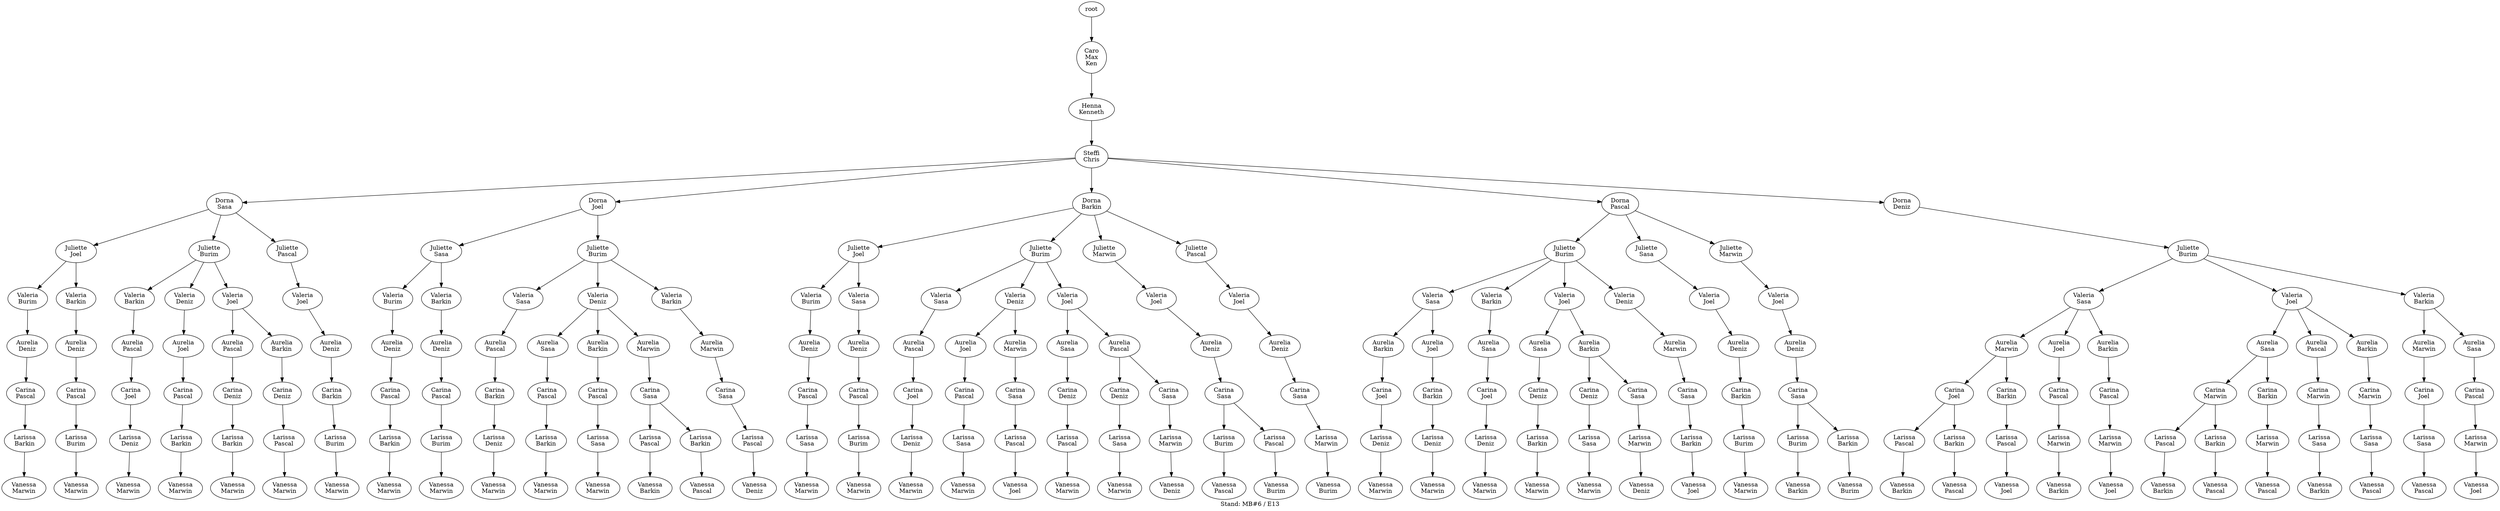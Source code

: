 digraph D { labelloc="b"; label="Stand: MB#6 / E13"; ranksep=0.8;
"root/7,5"[label="Caro\nMax\nKen"]
"root" -> "root/7,5";
"root/7,5/6"[label="Henna\nKenneth"]
"root/7,5" -> "root/7,5/6";
"root/7,5/6/2"[label="Steffi\nChris"]
"root/7,5/6" -> "root/7,5/6/2";
"root/7,5/6/2/9"[label="Dorna\nSasa"]
"root/7,5/6/2" -> "root/7,5/6/2/9";
"root/7,5/6/2/9/4"[label="Juliette\nJoel"]
"root/7,5/6/2/9" -> "root/7,5/6/2/9/4";
"root/7,5/6/2/9/4/1"[label="Valeria\nBurim"]
"root/7,5/6/2/9/4" -> "root/7,5/6/2/9/4/1";
"root/7,5/6/2/9/4/1/3"[label="Aurelia\nDeniz"]
"root/7,5/6/2/9/4/1" -> "root/7,5/6/2/9/4/1/3";
"root/7,5/6/2/9/4/1/3/8"[label="Carina\nPascal"]
"root/7,5/6/2/9/4/1/3" -> "root/7,5/6/2/9/4/1/3/8";
"root/7,5/6/2/9/4/1/3/8/0"[label="Larissa\nBarkin"]
"root/7,5/6/2/9/4/1/3/8" -> "root/7,5/6/2/9/4/1/3/8/0";
"root/7,5/6/2/9/4/1/3/8/0/10"[label="Vanessa\nMarwin"]
"root/7,5/6/2/9/4/1/3/8/0" -> "root/7,5/6/2/9/4/1/3/8/0/10";
"root/7,5/6/2/4"[label="Dorna\nJoel"]
"root/7,5/6/2" -> "root/7,5/6/2/4";
"root/7,5/6/2/4/9"[label="Juliette\nSasa"]
"root/7,5/6/2/4" -> "root/7,5/6/2/4/9";
"root/7,5/6/2/4/9/1"[label="Valeria\nBurim"]
"root/7,5/6/2/4/9" -> "root/7,5/6/2/4/9/1";
"root/7,5/6/2/4/9/1/3"[label="Aurelia\nDeniz"]
"root/7,5/6/2/4/9/1" -> "root/7,5/6/2/4/9/1/3";
"root/7,5/6/2/4/9/1/3/8"[label="Carina\nPascal"]
"root/7,5/6/2/4/9/1/3" -> "root/7,5/6/2/4/9/1/3/8";
"root/7,5/6/2/4/9/1/3/8/0"[label="Larissa\nBarkin"]
"root/7,5/6/2/4/9/1/3/8" -> "root/7,5/6/2/4/9/1/3/8/0";
"root/7,5/6/2/4/9/1/3/8/0/10"[label="Vanessa\nMarwin"]
"root/7,5/6/2/4/9/1/3/8/0" -> "root/7,5/6/2/4/9/1/3/8/0/10";
"root/7,5/6/2/0"[label="Dorna\nBarkin"]
"root/7,5/6/2" -> "root/7,5/6/2/0";
"root/7,5/6/2/0/4"[label="Juliette\nJoel"]
"root/7,5/6/2/0" -> "root/7,5/6/2/0/4";
"root/7,5/6/2/0/4/1"[label="Valeria\nBurim"]
"root/7,5/6/2/0/4" -> "root/7,5/6/2/0/4/1";
"root/7,5/6/2/0/4/1/3"[label="Aurelia\nDeniz"]
"root/7,5/6/2/0/4/1" -> "root/7,5/6/2/0/4/1/3";
"root/7,5/6/2/0/4/1/3/8"[label="Carina\nPascal"]
"root/7,5/6/2/0/4/1/3" -> "root/7,5/6/2/0/4/1/3/8";
"root/7,5/6/2/0/4/1/3/8/9"[label="Larissa\nSasa"]
"root/7,5/6/2/0/4/1/3/8" -> "root/7,5/6/2/0/4/1/3/8/9";
"root/7,5/6/2/0/4/1/3/8/9/10"[label="Vanessa\nMarwin"]
"root/7,5/6/2/0/4/1/3/8/9" -> "root/7,5/6/2/0/4/1/3/8/9/10";
"root/7,5/6/2/0/1"[label="Juliette\nBurim"]
"root/7,5/6/2/0" -> "root/7,5/6/2/0/1";
"root/7,5/6/2/0/1/9"[label="Valeria\nSasa"]
"root/7,5/6/2/0/1" -> "root/7,5/6/2/0/1/9";
"root/7,5/6/2/0/1/9/8"[label="Aurelia\nPascal"]
"root/7,5/6/2/0/1/9" -> "root/7,5/6/2/0/1/9/8";
"root/7,5/6/2/0/1/9/8/4"[label="Carina\nJoel"]
"root/7,5/6/2/0/1/9/8" -> "root/7,5/6/2/0/1/9/8/4";
"root/7,5/6/2/0/1/9/8/4/3"[label="Larissa\nDeniz"]
"root/7,5/6/2/0/1/9/8/4" -> "root/7,5/6/2/0/1/9/8/4/3";
"root/7,5/6/2/0/1/9/8/4/3/10"[label="Vanessa\nMarwin"]
"root/7,5/6/2/0/1/9/8/4/3" -> "root/7,5/6/2/0/1/9/8/4/3/10";
"root/7,5/6/2/8"[label="Dorna\nPascal"]
"root/7,5/6/2" -> "root/7,5/6/2/8";
"root/7,5/6/2/8/1"[label="Juliette\nBurim"]
"root/7,5/6/2/8" -> "root/7,5/6/2/8/1";
"root/7,5/6/2/8/1/9"[label="Valeria\nSasa"]
"root/7,5/6/2/8/1" -> "root/7,5/6/2/8/1/9";
"root/7,5/6/2/8/1/9/0"[label="Aurelia\nBarkin"]
"root/7,5/6/2/8/1/9" -> "root/7,5/6/2/8/1/9/0";
"root/7,5/6/2/8/1/9/0/4"[label="Carina\nJoel"]
"root/7,5/6/2/8/1/9/0" -> "root/7,5/6/2/8/1/9/0/4";
"root/7,5/6/2/8/1/9/0/4/3"[label="Larissa\nDeniz"]
"root/7,5/6/2/8/1/9/0/4" -> "root/7,5/6/2/8/1/9/0/4/3";
"root/7,5/6/2/8/1/9/0/4/3/10"[label="Vanessa\nMarwin"]
"root/7,5/6/2/8/1/9/0/4/3" -> "root/7,5/6/2/8/1/9/0/4/3/10";
"root/7,5/6/2/8/1/9/4"[label="Aurelia\nJoel"]
"root/7,5/6/2/8/1/9" -> "root/7,5/6/2/8/1/9/4";
"root/7,5/6/2/8/1/9/4/0"[label="Carina\nBarkin"]
"root/7,5/6/2/8/1/9/4" -> "root/7,5/6/2/8/1/9/4/0";
"root/7,5/6/2/8/1/9/4/0/3"[label="Larissa\nDeniz"]
"root/7,5/6/2/8/1/9/4/0" -> "root/7,5/6/2/8/1/9/4/0/3";
"root/7,5/6/2/8/1/9/4/0/3/10"[label="Vanessa\nMarwin"]
"root/7,5/6/2/8/1/9/4/0/3" -> "root/7,5/6/2/8/1/9/4/0/3/10";
"root/7,5/6/2/4/1"[label="Juliette\nBurim"]
"root/7,5/6/2/4" -> "root/7,5/6/2/4/1";
"root/7,5/6/2/4/1/9"[label="Valeria\nSasa"]
"root/7,5/6/2/4/1" -> "root/7,5/6/2/4/1/9";
"root/7,5/6/2/4/1/9/8"[label="Aurelia\nPascal"]
"root/7,5/6/2/4/1/9" -> "root/7,5/6/2/4/1/9/8";
"root/7,5/6/2/4/1/9/8/0"[label="Carina\nBarkin"]
"root/7,5/6/2/4/1/9/8" -> "root/7,5/6/2/4/1/9/8/0";
"root/7,5/6/2/4/1/9/8/0/3"[label="Larissa\nDeniz"]
"root/7,5/6/2/4/1/9/8/0" -> "root/7,5/6/2/4/1/9/8/0/3";
"root/7,5/6/2/4/1/9/8/0/3/10"[label="Vanessa\nMarwin"]
"root/7,5/6/2/4/1/9/8/0/3" -> "root/7,5/6/2/4/1/9/8/0/3/10";
"root/7,5/6/2/0/4/9"[label="Valeria\nSasa"]
"root/7,5/6/2/0/4" -> "root/7,5/6/2/0/4/9";
"root/7,5/6/2/0/4/9/3"[label="Aurelia\nDeniz"]
"root/7,5/6/2/0/4/9" -> "root/7,5/6/2/0/4/9/3";
"root/7,5/6/2/0/4/9/3/8"[label="Carina\nPascal"]
"root/7,5/6/2/0/4/9/3" -> "root/7,5/6/2/0/4/9/3/8";
"root/7,5/6/2/0/4/9/3/8/1"[label="Larissa\nBurim"]
"root/7,5/6/2/0/4/9/3/8" -> "root/7,5/6/2/0/4/9/3/8/1";
"root/7,5/6/2/0/4/9/3/8/1/10"[label="Vanessa\nMarwin"]
"root/7,5/6/2/0/4/9/3/8/1" -> "root/7,5/6/2/0/4/9/3/8/1/10";
"root/7,5/6/2/4/9/0"[label="Valeria\nBarkin"]
"root/7,5/6/2/4/9" -> "root/7,5/6/2/4/9/0";
"root/7,5/6/2/4/9/0/3"[label="Aurelia\nDeniz"]
"root/7,5/6/2/4/9/0" -> "root/7,5/6/2/4/9/0/3";
"root/7,5/6/2/4/9/0/3/8"[label="Carina\nPascal"]
"root/7,5/6/2/4/9/0/3" -> "root/7,5/6/2/4/9/0/3/8";
"root/7,5/6/2/4/9/0/3/8/1"[label="Larissa\nBurim"]
"root/7,5/6/2/4/9/0/3/8" -> "root/7,5/6/2/4/9/0/3/8/1";
"root/7,5/6/2/4/9/0/3/8/1/10"[label="Vanessa\nMarwin"]
"root/7,5/6/2/4/9/0/3/8/1" -> "root/7,5/6/2/4/9/0/3/8/1/10";
"root/7,5/6/2/9/4/0"[label="Valeria\nBarkin"]
"root/7,5/6/2/9/4" -> "root/7,5/6/2/9/4/0";
"root/7,5/6/2/9/4/0/3"[label="Aurelia\nDeniz"]
"root/7,5/6/2/9/4/0" -> "root/7,5/6/2/9/4/0/3";
"root/7,5/6/2/9/4/0/3/8"[label="Carina\nPascal"]
"root/7,5/6/2/9/4/0/3" -> "root/7,5/6/2/9/4/0/3/8";
"root/7,5/6/2/9/4/0/3/8/1"[label="Larissa\nBurim"]
"root/7,5/6/2/9/4/0/3/8" -> "root/7,5/6/2/9/4/0/3/8/1";
"root/7,5/6/2/9/4/0/3/8/1/10"[label="Vanessa\nMarwin"]
"root/7,5/6/2/9/4/0/3/8/1" -> "root/7,5/6/2/9/4/0/3/8/1/10";
"root/7,5/6/2/9/1"[label="Juliette\nBurim"]
"root/7,5/6/2/9" -> "root/7,5/6/2/9/1";
"root/7,5/6/2/9/1/0"[label="Valeria\nBarkin"]
"root/7,5/6/2/9/1" -> "root/7,5/6/2/9/1/0";
"root/7,5/6/2/9/1/0/8"[label="Aurelia\nPascal"]
"root/7,5/6/2/9/1/0" -> "root/7,5/6/2/9/1/0/8";
"root/7,5/6/2/9/1/0/8/4"[label="Carina\nJoel"]
"root/7,5/6/2/9/1/0/8" -> "root/7,5/6/2/9/1/0/8/4";
"root/7,5/6/2/9/1/0/8/4/3"[label="Larissa\nDeniz"]
"root/7,5/6/2/9/1/0/8/4" -> "root/7,5/6/2/9/1/0/8/4/3";
"root/7,5/6/2/9/1/0/8/4/3/10"[label="Vanessa\nMarwin"]
"root/7,5/6/2/9/1/0/8/4/3" -> "root/7,5/6/2/9/1/0/8/4/3/10";
"root/7,5/6/2/8/1/0"[label="Valeria\nBarkin"]
"root/7,5/6/2/8/1" -> "root/7,5/6/2/8/1/0";
"root/7,5/6/2/8/1/0/9"[label="Aurelia\nSasa"]
"root/7,5/6/2/8/1/0" -> "root/7,5/6/2/8/1/0/9";
"root/7,5/6/2/8/1/0/9/4"[label="Carina\nJoel"]
"root/7,5/6/2/8/1/0/9" -> "root/7,5/6/2/8/1/0/9/4";
"root/7,5/6/2/8/1/0/9/4/3"[label="Larissa\nDeniz"]
"root/7,5/6/2/8/1/0/9/4" -> "root/7,5/6/2/8/1/0/9/4/3";
"root/7,5/6/2/8/1/0/9/4/3/10"[label="Vanessa\nMarwin"]
"root/7,5/6/2/8/1/0/9/4/3" -> "root/7,5/6/2/8/1/0/9/4/3/10";
"root/7,5/6/2/9/1/3"[label="Valeria\nDeniz"]
"root/7,5/6/2/9/1" -> "root/7,5/6/2/9/1/3";
"root/7,5/6/2/9/1/3/4"[label="Aurelia\nJoel"]
"root/7,5/6/2/9/1/3" -> "root/7,5/6/2/9/1/3/4";
"root/7,5/6/2/9/1/3/4/8"[label="Carina\nPascal"]
"root/7,5/6/2/9/1/3/4" -> "root/7,5/6/2/9/1/3/4/8";
"root/7,5/6/2/9/1/3/4/8/0"[label="Larissa\nBarkin"]
"root/7,5/6/2/9/1/3/4/8" -> "root/7,5/6/2/9/1/3/4/8/0";
"root/7,5/6/2/9/1/3/4/8/0/10"[label="Vanessa\nMarwin"]
"root/7,5/6/2/9/1/3/4/8/0" -> "root/7,5/6/2/9/1/3/4/8/0/10";
"root/7,5/6/2/4/1/3"[label="Valeria\nDeniz"]
"root/7,5/6/2/4/1" -> "root/7,5/6/2/4/1/3";
"root/7,5/6/2/4/1/3/9"[label="Aurelia\nSasa"]
"root/7,5/6/2/4/1/3" -> "root/7,5/6/2/4/1/3/9";
"root/7,5/6/2/4/1/3/9/8"[label="Carina\nPascal"]
"root/7,5/6/2/4/1/3/9" -> "root/7,5/6/2/4/1/3/9/8";
"root/7,5/6/2/4/1/3/9/8/0"[label="Larissa\nBarkin"]
"root/7,5/6/2/4/1/3/9/8" -> "root/7,5/6/2/4/1/3/9/8/0";
"root/7,5/6/2/4/1/3/9/8/0/10"[label="Vanessa\nMarwin"]
"root/7,5/6/2/4/1/3/9/8/0" -> "root/7,5/6/2/4/1/3/9/8/0/10";
"root/7,5/6/2/4/1/3/0"[label="Aurelia\nBarkin"]
"root/7,5/6/2/4/1/3" -> "root/7,5/6/2/4/1/3/0";
"root/7,5/6/2/4/1/3/0/8"[label="Carina\nPascal"]
"root/7,5/6/2/4/1/3/0" -> "root/7,5/6/2/4/1/3/0/8";
"root/7,5/6/2/4/1/3/0/8/9"[label="Larissa\nSasa"]
"root/7,5/6/2/4/1/3/0/8" -> "root/7,5/6/2/4/1/3/0/8/9";
"root/7,5/6/2/4/1/3/0/8/9/10"[label="Vanessa\nMarwin"]
"root/7,5/6/2/4/1/3/0/8/9" -> "root/7,5/6/2/4/1/3/0/8/9/10";
"root/7,5/6/2/0/1/3"[label="Valeria\nDeniz"]
"root/7,5/6/2/0/1" -> "root/7,5/6/2/0/1/3";
"root/7,5/6/2/0/1/3/4"[label="Aurelia\nJoel"]
"root/7,5/6/2/0/1/3" -> "root/7,5/6/2/0/1/3/4";
"root/7,5/6/2/0/1/3/4/8"[label="Carina\nPascal"]
"root/7,5/6/2/0/1/3/4" -> "root/7,5/6/2/0/1/3/4/8";
"root/7,5/6/2/0/1/3/4/8/9"[label="Larissa\nSasa"]
"root/7,5/6/2/0/1/3/4/8" -> "root/7,5/6/2/0/1/3/4/8/9";
"root/7,5/6/2/0/1/3/4/8/9/10"[label="Vanessa\nMarwin"]
"root/7,5/6/2/0/1/3/4/8/9" -> "root/7,5/6/2/0/1/3/4/8/9/10";
"root/7,5/6/2/8/1/4"[label="Valeria\nJoel"]
"root/7,5/6/2/8/1" -> "root/7,5/6/2/8/1/4";
"root/7,5/6/2/8/1/4/9"[label="Aurelia\nSasa"]
"root/7,5/6/2/8/1/4" -> "root/7,5/6/2/8/1/4/9";
"root/7,5/6/2/8/1/4/9/3"[label="Carina\nDeniz"]
"root/7,5/6/2/8/1/4/9" -> "root/7,5/6/2/8/1/4/9/3";
"root/7,5/6/2/8/1/4/9/3/0"[label="Larissa\nBarkin"]
"root/7,5/6/2/8/1/4/9/3" -> "root/7,5/6/2/8/1/4/9/3/0";
"root/7,5/6/2/8/1/4/9/3/0/10"[label="Vanessa\nMarwin"]
"root/7,5/6/2/8/1/4/9/3/0" -> "root/7,5/6/2/8/1/4/9/3/0/10";
"root/7,5/6/2/9/1/4"[label="Valeria\nJoel"]
"root/7,5/6/2/9/1" -> "root/7,5/6/2/9/1/4";
"root/7,5/6/2/9/1/4/8"[label="Aurelia\nPascal"]
"root/7,5/6/2/9/1/4" -> "root/7,5/6/2/9/1/4/8";
"root/7,5/6/2/9/1/4/8/3"[label="Carina\nDeniz"]
"root/7,5/6/2/9/1/4/8" -> "root/7,5/6/2/9/1/4/8/3";
"root/7,5/6/2/9/1/4/8/3/0"[label="Larissa\nBarkin"]
"root/7,5/6/2/9/1/4/8/3" -> "root/7,5/6/2/9/1/4/8/3/0";
"root/7,5/6/2/9/1/4/8/3/0/10"[label="Vanessa\nMarwin"]
"root/7,5/6/2/9/1/4/8/3/0" -> "root/7,5/6/2/9/1/4/8/3/0/10";
"root/7,5/6/2/8/9"[label="Juliette\nSasa"]
"root/7,5/6/2/8" -> "root/7,5/6/2/8/9";
"root/7,5/6/2/8/9/4"[label="Valeria\nJoel"]
"root/7,5/6/2/8/9" -> "root/7,5/6/2/8/9/4";
"root/7,5/6/2/8/9/4/3"[label="Aurelia\nDeniz"]
"root/7,5/6/2/8/9/4" -> "root/7,5/6/2/8/9/4/3";
"root/7,5/6/2/8/9/4/3/0"[label="Carina\nBarkin"]
"root/7,5/6/2/8/9/4/3" -> "root/7,5/6/2/8/9/4/3/0";
"root/7,5/6/2/8/9/4/3/0/1"[label="Larissa\nBurim"]
"root/7,5/6/2/8/9/4/3/0" -> "root/7,5/6/2/8/9/4/3/0/1";
"root/7,5/6/2/8/9/4/3/0/1/10"[label="Vanessa\nMarwin"]
"root/7,5/6/2/8/9/4/3/0/1" -> "root/7,5/6/2/8/9/4/3/0/1/10";
"root/7,5/6/2/9/8"[label="Juliette\nPascal"]
"root/7,5/6/2/9" -> "root/7,5/6/2/9/8";
"root/7,5/6/2/9/8/4"[label="Valeria\nJoel"]
"root/7,5/6/2/9/8" -> "root/7,5/6/2/9/8/4";
"root/7,5/6/2/9/8/4/3"[label="Aurelia\nDeniz"]
"root/7,5/6/2/9/8/4" -> "root/7,5/6/2/9/8/4/3";
"root/7,5/6/2/9/8/4/3/0"[label="Carina\nBarkin"]
"root/7,5/6/2/9/8/4/3" -> "root/7,5/6/2/9/8/4/3/0";
"root/7,5/6/2/9/8/4/3/0/1"[label="Larissa\nBurim"]
"root/7,5/6/2/9/8/4/3/0" -> "root/7,5/6/2/9/8/4/3/0/1";
"root/7,5/6/2/9/8/4/3/0/1/10"[label="Vanessa\nMarwin"]
"root/7,5/6/2/9/8/4/3/0/1" -> "root/7,5/6/2/9/8/4/3/0/1/10";
"root/7,5/6/2/9/1/4/0"[label="Aurelia\nBarkin"]
"root/7,5/6/2/9/1/4" -> "root/7,5/6/2/9/1/4/0";
"root/7,5/6/2/9/1/4/0/3"[label="Carina\nDeniz"]
"root/7,5/6/2/9/1/4/0" -> "root/7,5/6/2/9/1/4/0/3";
"root/7,5/6/2/9/1/4/0/3/8"[label="Larissa\nPascal"]
"root/7,5/6/2/9/1/4/0/3" -> "root/7,5/6/2/9/1/4/0/3/8";
"root/7,5/6/2/9/1/4/0/3/8/10"[label="Vanessa\nMarwin"]
"root/7,5/6/2/9/1/4/0/3/8" -> "root/7,5/6/2/9/1/4/0/3/8/10";
"root/7,5/6/2/0/1/4"[label="Valeria\nJoel"]
"root/7,5/6/2/0/1" -> "root/7,5/6/2/0/1/4";
"root/7,5/6/2/0/1/4/9"[label="Aurelia\nSasa"]
"root/7,5/6/2/0/1/4" -> "root/7,5/6/2/0/1/4/9";
"root/7,5/6/2/0/1/4/9/3"[label="Carina\nDeniz"]
"root/7,5/6/2/0/1/4/9" -> "root/7,5/6/2/0/1/4/9/3";
"root/7,5/6/2/0/1/4/9/3/8"[label="Larissa\nPascal"]
"root/7,5/6/2/0/1/4/9/3" -> "root/7,5/6/2/0/1/4/9/3/8";
"root/7,5/6/2/0/1/4/9/3/8/10"[label="Vanessa\nMarwin"]
"root/7,5/6/2/0/1/4/9/3/8" -> "root/7,5/6/2/0/1/4/9/3/8/10";
"root/7,5/6/2/0/1/4/8"[label="Aurelia\nPascal"]
"root/7,5/6/2/0/1/4" -> "root/7,5/6/2/0/1/4/8";
"root/7,5/6/2/0/1/4/8/3"[label="Carina\nDeniz"]
"root/7,5/6/2/0/1/4/8" -> "root/7,5/6/2/0/1/4/8/3";
"root/7,5/6/2/0/1/4/8/3/9"[label="Larissa\nSasa"]
"root/7,5/6/2/0/1/4/8/3" -> "root/7,5/6/2/0/1/4/8/3/9";
"root/7,5/6/2/0/1/4/8/3/9/10"[label="Vanessa\nMarwin"]
"root/7,5/6/2/0/1/4/8/3/9" -> "root/7,5/6/2/0/1/4/8/3/9/10";
"root/7,5/6/2/8/1/4/0"[label="Aurelia\nBarkin"]
"root/7,5/6/2/8/1/4" -> "root/7,5/6/2/8/1/4/0";
"root/7,5/6/2/8/1/4/0/3"[label="Carina\nDeniz"]
"root/7,5/6/2/8/1/4/0" -> "root/7,5/6/2/8/1/4/0/3";
"root/7,5/6/2/8/1/4/0/3/9"[label="Larissa\nSasa"]
"root/7,5/6/2/8/1/4/0/3" -> "root/7,5/6/2/8/1/4/0/3/9";
"root/7,5/6/2/8/1/4/0/3/9/10"[label="Vanessa\nMarwin"]
"root/7,5/6/2/8/1/4/0/3/9" -> "root/7,5/6/2/8/1/4/0/3/9/10";
"root/7,5/6/2/3"[label="Dorna\nDeniz"]
"root/7,5/6/2" -> "root/7,5/6/2/3";
"root/7,5/6/2/3/1"[label="Juliette\nBurim"]
"root/7,5/6/2/3" -> "root/7,5/6/2/3/1";
"root/7,5/6/2/3/1/9"[label="Valeria\nSasa"]
"root/7,5/6/2/3/1" -> "root/7,5/6/2/3/1/9";
"root/7,5/6/2/3/1/9/10"[label="Aurelia\nMarwin"]
"root/7,5/6/2/3/1/9" -> "root/7,5/6/2/3/1/9/10";
"root/7,5/6/2/3/1/9/10/4"[label="Carina\nJoel"]
"root/7,5/6/2/3/1/9/10" -> "root/7,5/6/2/3/1/9/10/4";
"root/7,5/6/2/3/1/9/10/4/8"[label="Larissa\nPascal"]
"root/7,5/6/2/3/1/9/10/4" -> "root/7,5/6/2/3/1/9/10/4/8";
"root/7,5/6/2/3/1/9/10/4/8/0"[label="Vanessa\nBarkin"]
"root/7,5/6/2/3/1/9/10/4/8" -> "root/7,5/6/2/3/1/9/10/4/8/0";
"root/7,5/6/2/3/1/9/4"[label="Aurelia\nJoel"]
"root/7,5/6/2/3/1/9" -> "root/7,5/6/2/3/1/9/4";
"root/7,5/6/2/3/1/9/4/8"[label="Carina\nPascal"]
"root/7,5/6/2/3/1/9/4" -> "root/7,5/6/2/3/1/9/4/8";
"root/7,5/6/2/3/1/9/4/8/10"[label="Larissa\nMarwin"]
"root/7,5/6/2/3/1/9/4/8" -> "root/7,5/6/2/3/1/9/4/8/10";
"root/7,5/6/2/3/1/9/4/8/10/0"[label="Vanessa\nBarkin"]
"root/7,5/6/2/3/1/9/4/8/10" -> "root/7,5/6/2/3/1/9/4/8/10/0";
"root/7,5/6/2/4/1/3/10"[label="Aurelia\nMarwin"]
"root/7,5/6/2/4/1/3" -> "root/7,5/6/2/4/1/3/10";
"root/7,5/6/2/4/1/3/10/9"[label="Carina\nSasa"]
"root/7,5/6/2/4/1/3/10" -> "root/7,5/6/2/4/1/3/10/9";
"root/7,5/6/2/4/1/3/10/9/8"[label="Larissa\nPascal"]
"root/7,5/6/2/4/1/3/10/9" -> "root/7,5/6/2/4/1/3/10/9/8";
"root/7,5/6/2/4/1/3/10/9/8/0"[label="Vanessa\nBarkin"]
"root/7,5/6/2/4/1/3/10/9/8" -> "root/7,5/6/2/4/1/3/10/9/8/0";
"root/7,5/6/2/8/10"[label="Juliette\nMarwin"]
"root/7,5/6/2/8" -> "root/7,5/6/2/8/10";
"root/7,5/6/2/8/10/4"[label="Valeria\nJoel"]
"root/7,5/6/2/8/10" -> "root/7,5/6/2/8/10/4";
"root/7,5/6/2/8/10/4/3"[label="Aurelia\nDeniz"]
"root/7,5/6/2/8/10/4" -> "root/7,5/6/2/8/10/4/3";
"root/7,5/6/2/8/10/4/3/9"[label="Carina\nSasa"]
"root/7,5/6/2/8/10/4/3" -> "root/7,5/6/2/8/10/4/3/9";
"root/7,5/6/2/8/10/4/3/9/1"[label="Larissa\nBurim"]
"root/7,5/6/2/8/10/4/3/9" -> "root/7,5/6/2/8/10/4/3/9/1";
"root/7,5/6/2/8/10/4/3/9/1/0"[label="Vanessa\nBarkin"]
"root/7,5/6/2/8/10/4/3/9/1" -> "root/7,5/6/2/8/10/4/3/9/1/0";
"root/7,5/6/2/3/1/4"[label="Valeria\nJoel"]
"root/7,5/6/2/3/1" -> "root/7,5/6/2/3/1/4";
"root/7,5/6/2/3/1/4/9"[label="Aurelia\nSasa"]
"root/7,5/6/2/3/1/4" -> "root/7,5/6/2/3/1/4/9";
"root/7,5/6/2/3/1/4/9/10"[label="Carina\nMarwin"]
"root/7,5/6/2/3/1/4/9" -> "root/7,5/6/2/3/1/4/9/10";
"root/7,5/6/2/3/1/4/9/10/8"[label="Larissa\nPascal"]
"root/7,5/6/2/3/1/4/9/10" -> "root/7,5/6/2/3/1/4/9/10/8";
"root/7,5/6/2/3/1/4/9/10/8/0"[label="Vanessa\nBarkin"]
"root/7,5/6/2/3/1/4/9/10/8" -> "root/7,5/6/2/3/1/4/9/10/8/0";
"root/7,5/6/2/3/1/4/8"[label="Aurelia\nPascal"]
"root/7,5/6/2/3/1/4" -> "root/7,5/6/2/3/1/4/8";
"root/7,5/6/2/3/1/4/8/10"[label="Carina\nMarwin"]
"root/7,5/6/2/3/1/4/8" -> "root/7,5/6/2/3/1/4/8/10";
"root/7,5/6/2/3/1/4/8/10/9"[label="Larissa\nSasa"]
"root/7,5/6/2/3/1/4/8/10" -> "root/7,5/6/2/3/1/4/8/10/9";
"root/7,5/6/2/3/1/4/8/10/9/0"[label="Vanessa\nBarkin"]
"root/7,5/6/2/3/1/4/8/10/9" -> "root/7,5/6/2/3/1/4/8/10/9/0";
"root/7,5/6/2/3/1/9/10/4/0"[label="Larissa\nBarkin"]
"root/7,5/6/2/3/1/9/10/4" -> "root/7,5/6/2/3/1/9/10/4/0";
"root/7,5/6/2/3/1/9/10/4/0/8"[label="Vanessa\nPascal"]
"root/7,5/6/2/3/1/9/10/4/0" -> "root/7,5/6/2/3/1/9/10/4/0/8";
"root/7,5/6/2/3/1/0"[label="Valeria\nBarkin"]
"root/7,5/6/2/3/1" -> "root/7,5/6/2/3/1/0";
"root/7,5/6/2/3/1/0/10"[label="Aurelia\nMarwin"]
"root/7,5/6/2/3/1/0" -> "root/7,5/6/2/3/1/0/10";
"root/7,5/6/2/3/1/0/10/4"[label="Carina\nJoel"]
"root/7,5/6/2/3/1/0/10" -> "root/7,5/6/2/3/1/0/10/4";
"root/7,5/6/2/3/1/0/10/4/9"[label="Larissa\nSasa"]
"root/7,5/6/2/3/1/0/10/4" -> "root/7,5/6/2/3/1/0/10/4/9";
"root/7,5/6/2/3/1/0/10/4/9/8"[label="Vanessa\nPascal"]
"root/7,5/6/2/3/1/0/10/4/9" -> "root/7,5/6/2/3/1/0/10/4/9/8";
"root/7,5/6/2/4/1/3/10/9/0"[label="Larissa\nBarkin"]
"root/7,5/6/2/4/1/3/10/9" -> "root/7,5/6/2/4/1/3/10/9/0";
"root/7,5/6/2/4/1/3/10/9/0/8"[label="Vanessa\nPascal"]
"root/7,5/6/2/4/1/3/10/9/0" -> "root/7,5/6/2/4/1/3/10/9/0/8";
"root/7,5/6/2/3/1/4/9/0"[label="Carina\nBarkin"]
"root/7,5/6/2/3/1/4/9" -> "root/7,5/6/2/3/1/4/9/0";
"root/7,5/6/2/3/1/4/9/0/10"[label="Larissa\nMarwin"]
"root/7,5/6/2/3/1/4/9/0" -> "root/7,5/6/2/3/1/4/9/0/10";
"root/7,5/6/2/3/1/4/9/0/10/8"[label="Vanessa\nPascal"]
"root/7,5/6/2/3/1/4/9/0/10" -> "root/7,5/6/2/3/1/4/9/0/10/8";
"root/7,5/6/2/0/10"[label="Juliette\nMarwin"]
"root/7,5/6/2/0" -> "root/7,5/6/2/0/10";
"root/7,5/6/2/0/10/4"[label="Valeria\nJoel"]
"root/7,5/6/2/0/10" -> "root/7,5/6/2/0/10/4";
"root/7,5/6/2/0/10/4/3"[label="Aurelia\nDeniz"]
"root/7,5/6/2/0/10/4" -> "root/7,5/6/2/0/10/4/3";
"root/7,5/6/2/0/10/4/3/9"[label="Carina\nSasa"]
"root/7,5/6/2/0/10/4/3" -> "root/7,5/6/2/0/10/4/3/9";
"root/7,5/6/2/0/10/4/3/9/1"[label="Larissa\nBurim"]
"root/7,5/6/2/0/10/4/3/9" -> "root/7,5/6/2/0/10/4/3/9/1";
"root/7,5/6/2/0/10/4/3/9/1/8"[label="Vanessa\nPascal"]
"root/7,5/6/2/0/10/4/3/9/1" -> "root/7,5/6/2/0/10/4/3/9/1/8";
"root/7,5/6/2/3/1/4/0"[label="Aurelia\nBarkin"]
"root/7,5/6/2/3/1/4" -> "root/7,5/6/2/3/1/4/0";
"root/7,5/6/2/3/1/4/0/10"[label="Carina\nMarwin"]
"root/7,5/6/2/3/1/4/0" -> "root/7,5/6/2/3/1/4/0/10";
"root/7,5/6/2/3/1/4/0/10/9"[label="Larissa\nSasa"]
"root/7,5/6/2/3/1/4/0/10" -> "root/7,5/6/2/3/1/4/0/10/9";
"root/7,5/6/2/3/1/4/0/10/9/8"[label="Vanessa\nPascal"]
"root/7,5/6/2/3/1/4/0/10/9" -> "root/7,5/6/2/3/1/4/0/10/9/8";
"root/7,5/6/2/3/1/4/9/10/0"[label="Larissa\nBarkin"]
"root/7,5/6/2/3/1/4/9/10" -> "root/7,5/6/2/3/1/4/9/10/0";
"root/7,5/6/2/3/1/4/9/10/0/8"[label="Vanessa\nPascal"]
"root/7,5/6/2/3/1/4/9/10/0" -> "root/7,5/6/2/3/1/4/9/10/0/8";
"root/7,5/6/2/0/8"[label="Juliette\nPascal"]
"root/7,5/6/2/0" -> "root/7,5/6/2/0/8";
"root/7,5/6/2/0/8/4"[label="Valeria\nJoel"]
"root/7,5/6/2/0/8" -> "root/7,5/6/2/0/8/4";
"root/7,5/6/2/0/8/4/3"[label="Aurelia\nDeniz"]
"root/7,5/6/2/0/8/4" -> "root/7,5/6/2/0/8/4/3";
"root/7,5/6/2/0/8/4/3/9"[label="Carina\nSasa"]
"root/7,5/6/2/0/8/4/3" -> "root/7,5/6/2/0/8/4/3/9";
"root/7,5/6/2/0/8/4/3/9/10"[label="Larissa\nMarwin"]
"root/7,5/6/2/0/8/4/3/9" -> "root/7,5/6/2/0/8/4/3/9/10";
"root/7,5/6/2/0/8/4/3/9/10/1"[label="Vanessa\nBurim"]
"root/7,5/6/2/0/8/4/3/9/10" -> "root/7,5/6/2/0/8/4/3/9/10/1";
"root/7,5/6/2/0/10/4/3/9/8"[label="Larissa\nPascal"]
"root/7,5/6/2/0/10/4/3/9" -> "root/7,5/6/2/0/10/4/3/9/8";
"root/7,5/6/2/0/10/4/3/9/8/1"[label="Vanessa\nBurim"]
"root/7,5/6/2/0/10/4/3/9/8" -> "root/7,5/6/2/0/10/4/3/9/8/1";
"root/7,5/6/2/8/10/4/3/9/0"[label="Larissa\nBarkin"]
"root/7,5/6/2/8/10/4/3/9" -> "root/7,5/6/2/8/10/4/3/9/0";
"root/7,5/6/2/8/10/4/3/9/0/1"[label="Vanessa\nBurim"]
"root/7,5/6/2/8/10/4/3/9/0" -> "root/7,5/6/2/8/10/4/3/9/0/1";
"root/7,5/6/2/4/1/0"[label="Valeria\nBarkin"]
"root/7,5/6/2/4/1" -> "root/7,5/6/2/4/1/0";
"root/7,5/6/2/4/1/0/10"[label="Aurelia\nMarwin"]
"root/7,5/6/2/4/1/0" -> "root/7,5/6/2/4/1/0/10";
"root/7,5/6/2/4/1/0/10/9"[label="Carina\nSasa"]
"root/7,5/6/2/4/1/0/10" -> "root/7,5/6/2/4/1/0/10/9";
"root/7,5/6/2/4/1/0/10/9/8"[label="Larissa\nPascal"]
"root/7,5/6/2/4/1/0/10/9" -> "root/7,5/6/2/4/1/0/10/9/8";
"root/7,5/6/2/4/1/0/10/9/8/3"[label="Vanessa\nDeniz"]
"root/7,5/6/2/4/1/0/10/9/8" -> "root/7,5/6/2/4/1/0/10/9/8/3";
"root/7,5/6/2/8/1/4/0/9"[label="Carina\nSasa"]
"root/7,5/6/2/8/1/4/0" -> "root/7,5/6/2/8/1/4/0/9";
"root/7,5/6/2/8/1/4/0/9/10"[label="Larissa\nMarwin"]
"root/7,5/6/2/8/1/4/0/9" -> "root/7,5/6/2/8/1/4/0/9/10";
"root/7,5/6/2/8/1/4/0/9/10/3"[label="Vanessa\nDeniz"]
"root/7,5/6/2/8/1/4/0/9/10" -> "root/7,5/6/2/8/1/4/0/9/10/3";
"root/7,5/6/2/0/1/4/8/9"[label="Carina\nSasa"]
"root/7,5/6/2/0/1/4/8" -> "root/7,5/6/2/0/1/4/8/9";
"root/7,5/6/2/0/1/4/8/9/10"[label="Larissa\nMarwin"]
"root/7,5/6/2/0/1/4/8/9" -> "root/7,5/6/2/0/1/4/8/9/10";
"root/7,5/6/2/0/1/4/8/9/10/3"[label="Vanessa\nDeniz"]
"root/7,5/6/2/0/1/4/8/9/10" -> "root/7,5/6/2/0/1/4/8/9/10/3";
"root/7,5/6/2/3/1/9/0"[label="Aurelia\nBarkin"]
"root/7,5/6/2/3/1/9" -> "root/7,5/6/2/3/1/9/0";
"root/7,5/6/2/3/1/9/0/8"[label="Carina\nPascal"]
"root/7,5/6/2/3/1/9/0" -> "root/7,5/6/2/3/1/9/0/8";
"root/7,5/6/2/3/1/9/0/8/10"[label="Larissa\nMarwin"]
"root/7,5/6/2/3/1/9/0/8" -> "root/7,5/6/2/3/1/9/0/8/10";
"root/7,5/6/2/3/1/9/0/8/10/4"[label="Vanessa\nJoel"]
"root/7,5/6/2/3/1/9/0/8/10" -> "root/7,5/6/2/3/1/9/0/8/10/4";
"root/7,5/6/2/3/1/9/10/0"[label="Carina\nBarkin"]
"root/7,5/6/2/3/1/9/10" -> "root/7,5/6/2/3/1/9/10/0";
"root/7,5/6/2/3/1/9/10/0/8"[label="Larissa\nPascal"]
"root/7,5/6/2/3/1/9/10/0" -> "root/7,5/6/2/3/1/9/10/0/8";
"root/7,5/6/2/3/1/9/10/0/8/4"[label="Vanessa\nJoel"]
"root/7,5/6/2/3/1/9/10/0/8" -> "root/7,5/6/2/3/1/9/10/0/8/4";
"root/7,5/6/2/3/1/0/9"[label="Aurelia\nSasa"]
"root/7,5/6/2/3/1/0" -> "root/7,5/6/2/3/1/0/9";
"root/7,5/6/2/3/1/0/9/8"[label="Carina\nPascal"]
"root/7,5/6/2/3/1/0/9" -> "root/7,5/6/2/3/1/0/9/8";
"root/7,5/6/2/3/1/0/9/8/10"[label="Larissa\nMarwin"]
"root/7,5/6/2/3/1/0/9/8" -> "root/7,5/6/2/3/1/0/9/8/10";
"root/7,5/6/2/3/1/0/9/8/10/4"[label="Vanessa\nJoel"]
"root/7,5/6/2/3/1/0/9/8/10" -> "root/7,5/6/2/3/1/0/9/8/10/4";
"root/7,5/6/2/0/1/3/10"[label="Aurelia\nMarwin"]
"root/7,5/6/2/0/1/3" -> "root/7,5/6/2/0/1/3/10";
"root/7,5/6/2/0/1/3/10/9"[label="Carina\nSasa"]
"root/7,5/6/2/0/1/3/10" -> "root/7,5/6/2/0/1/3/10/9";
"root/7,5/6/2/0/1/3/10/9/8"[label="Larissa\nPascal"]
"root/7,5/6/2/0/1/3/10/9" -> "root/7,5/6/2/0/1/3/10/9/8";
"root/7,5/6/2/0/1/3/10/9/8/4"[label="Vanessa\nJoel"]
"root/7,5/6/2/0/1/3/10/9/8" -> "root/7,5/6/2/0/1/3/10/9/8/4";
"root/7,5/6/2/8/1/3"[label="Valeria\nDeniz"]
"root/7,5/6/2/8/1" -> "root/7,5/6/2/8/1/3";
"root/7,5/6/2/8/1/3/10"[label="Aurelia\nMarwin"]
"root/7,5/6/2/8/1/3" -> "root/7,5/6/2/8/1/3/10";
"root/7,5/6/2/8/1/3/10/9"[label="Carina\nSasa"]
"root/7,5/6/2/8/1/3/10" -> "root/7,5/6/2/8/1/3/10/9";
"root/7,5/6/2/8/1/3/10/9/0"[label="Larissa\nBarkin"]
"root/7,5/6/2/8/1/3/10/9" -> "root/7,5/6/2/8/1/3/10/9/0";
"root/7,5/6/2/8/1/3/10/9/0/4"[label="Vanessa\nJoel"]
"root/7,5/6/2/8/1/3/10/9/0" -> "root/7,5/6/2/8/1/3/10/9/0/4";
}
